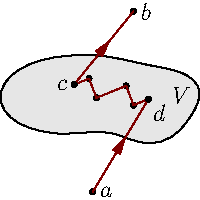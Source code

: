 
import graph;
import math;

//------------------------------------------------------------------------------
//
// lattice.asy
// 
// Output:  (pdf/eps files)
//
//   - lattice_path_integral
//     The discretized approximation of the path integral. (Fig. 8.4)
//
//   - fs_representation
//     Schematic representation of F(s). (Fig. 8.5)
//
//   - proto_feynman_diagrams0,1,2,3
//     Schematic representation of series expansion. (Fig. 8.6)
//
// Notes:
//
// Last modified:
//   
//   $Id: lattice.asy,v 1.1 2012/07/10 23:36:27 acando Exp $
//
//------------------------------------------------------------------------------


// --- lattice_path_integral ------

size(200,120,IgnoreAspect);
string title = "lattice_path_integral";
write("Drawing " + title + "...");

// Fill arrays (t,x).

real [] x;
x[0] = 1;
x[1] = x[0] +2;
x[2] = x[1] - 1;
x[3] = x[2] +2.5;
x[4] = x[3] +0.7;
x[5] = x[4] +2;
x[6] = x[5] +3;
x[7] = x[6] +1.3;
int npt = x.length;
real [] t;
real t0 = 1;
real epsilon = 1;

for (int point = 0; point < npt; ++point )
{
  t[point] =  t0 + point * epsilon;
}

// Plot 

draw(graph(x,t),brown);
crop();
xlimits(0,x[npt-1]+1);
ylimits(0,t[npt-1]+1);

xaxis(Arrow);
yaxis(Arrow, autorotate=false);

// Draw grid and labels 

for (int point = 0; point < npt; ++point )
{
  // grid
  yequals(t[point], lightgray);
  xequals(x[point], ymin=0, ymax=t[point],lightgray+dashed);
  // labels
  if ( npt > 3 && point < npt-5 )
  {
    labelx("$x_{"+(string)point+"}$",x[point]);
    labely("$t_{"+(string)point+"}$",t[point]);
  }
  else if ( point == npt -4 )
  {
    labelx("$\cdots$",x[point]);
    labely("$\vdots\, $",t[point]);
  }
  else if ( point == npt -2 )
  {
    labelx("$x_{N-1}$",x[point]);
    labely("$t_{N-1}$",t[point]);
  }
  else if ( point == npt -1 )
  {
    labelx("$x$",x[point]);
    labely("$t$",t[point]);
  }
  dot((x[point],t[point]));
}

shipout(title);

// --- fs_representation  ------
title = "fs_representation";
write("Drawing " + title + "...");
erase();

pair A = (1,1);
pair B = (3,3);
pair C = (2.5,1.5) ;

draw(A--C--B,brown);
xlimits(0,xpart(B)+1);
ylimits(0,ypart(B)+1);
crop();
dot(A);
dot(B);
dot(C);

xaxis("$x$", Arrow);
yaxis("$t$",  Arrow, autorotate=false);

labelx("$x_{a}$", xpart(A));
labelx("$x_{b}$", xpart(B));
labelx("$x_{c}$", xpart(C));

labely("$t_{a}$", ypart(A));
labely("$t_{b}$", ypart(B));
labely("$s$",     ypart(C));

yequals(ypart(A), xmin=0, xmax=xpart(A), dashed+gray);
yequals(ypart(B), xmin=0, xmax=xpart(B), dashed+gray);
yequals(ypart(C), xmin=0, xmax=xpart(C), dashed+gray);

xequals(xpart(A), ymin=0, ymax=ypart(A), dashed+gray);
xequals(xpart(B), ymin=0, ymax=ypart(B), dashed+gray);
xequals(xpart(C), ymin=0, ymax=ypart(C), dashed+gray);

shipout(title);


// --- proto_feynman_diagrams ------

title = "proto_feynman_diagrams0";
write("Drawing " + title + "...");
erase();

size(100,100,IgnoreAspect);


// auxiliary picture  (blob V and external points A,B)
picture pic;
size(pic,100,100,IgnoreAspect);
path setE = (5,-2) .. (3,-4) .. (1,-3) .. (-2, -3) .. (0, 5) .. \
       (3, 4) .. (5, 3) .. cycle;
filldraw(pic, setE, lightgray);
label(pic,"$V$", (4.8,0.9));
pair A=(0,-9);
pair B=(2.2,9.5);
dot(pic,"$a$", A);
dot(pic,"$b$",B);

// 0th order

add(pic);
draw(A--B, brown,MidArrow);
shipout(title);

// 1st order 

erase();
title = "proto_feynman_diagrams1";
write("Drawing " + title + "...");
pair C=(-1,2);
add(pic);
draw(A--C, brown,MidArrow);
draw(C--B, brown,MidArrow);
dot("$c$",C,W);
shipout(title);

// 2nd order
erase();
title = "proto_feynman_diagrams2";
write("Drawing " + title + "...");
add(pic);
pair D=(3,0.5);
draw(A--D, brown,MidArrow);
draw(D--C,brown);
draw(C--B, brown,MidArrow);
dot("$c$",C,W);
dot("$d$",D,SE);
shipout(title);

// 6th order 
erase();
title = "proto_feynman_diagrams3";
write("Drawing " + title + "...");
add(pic);
pair m1 = midpoint(C--D);
pair m2 = midpoint(C--m1);
pair m3 = midpoint(m1--D);

real h = 0.3;
pair v = h*(1 , -1.0 / slope(C--D, m1));


pair z0 = midpoint (m3--D) - v ;
pair z1 = midpoint (m1--m3)+ v;
pair z2 = midpoint (m1--m2) - v;
pair z3 = midpoint (m2--C) + v;


dot(z0);
dot(z1);
dot(z2);
dot(z3);
draw(A--D, brown,MidArrow);
draw(C--B, brown, MidArrow);
draw(D--z0--z1--z2--z3--C,brown);
dot("$c$",C,W);
dot("$d$",D,SE);
shipout(title);

